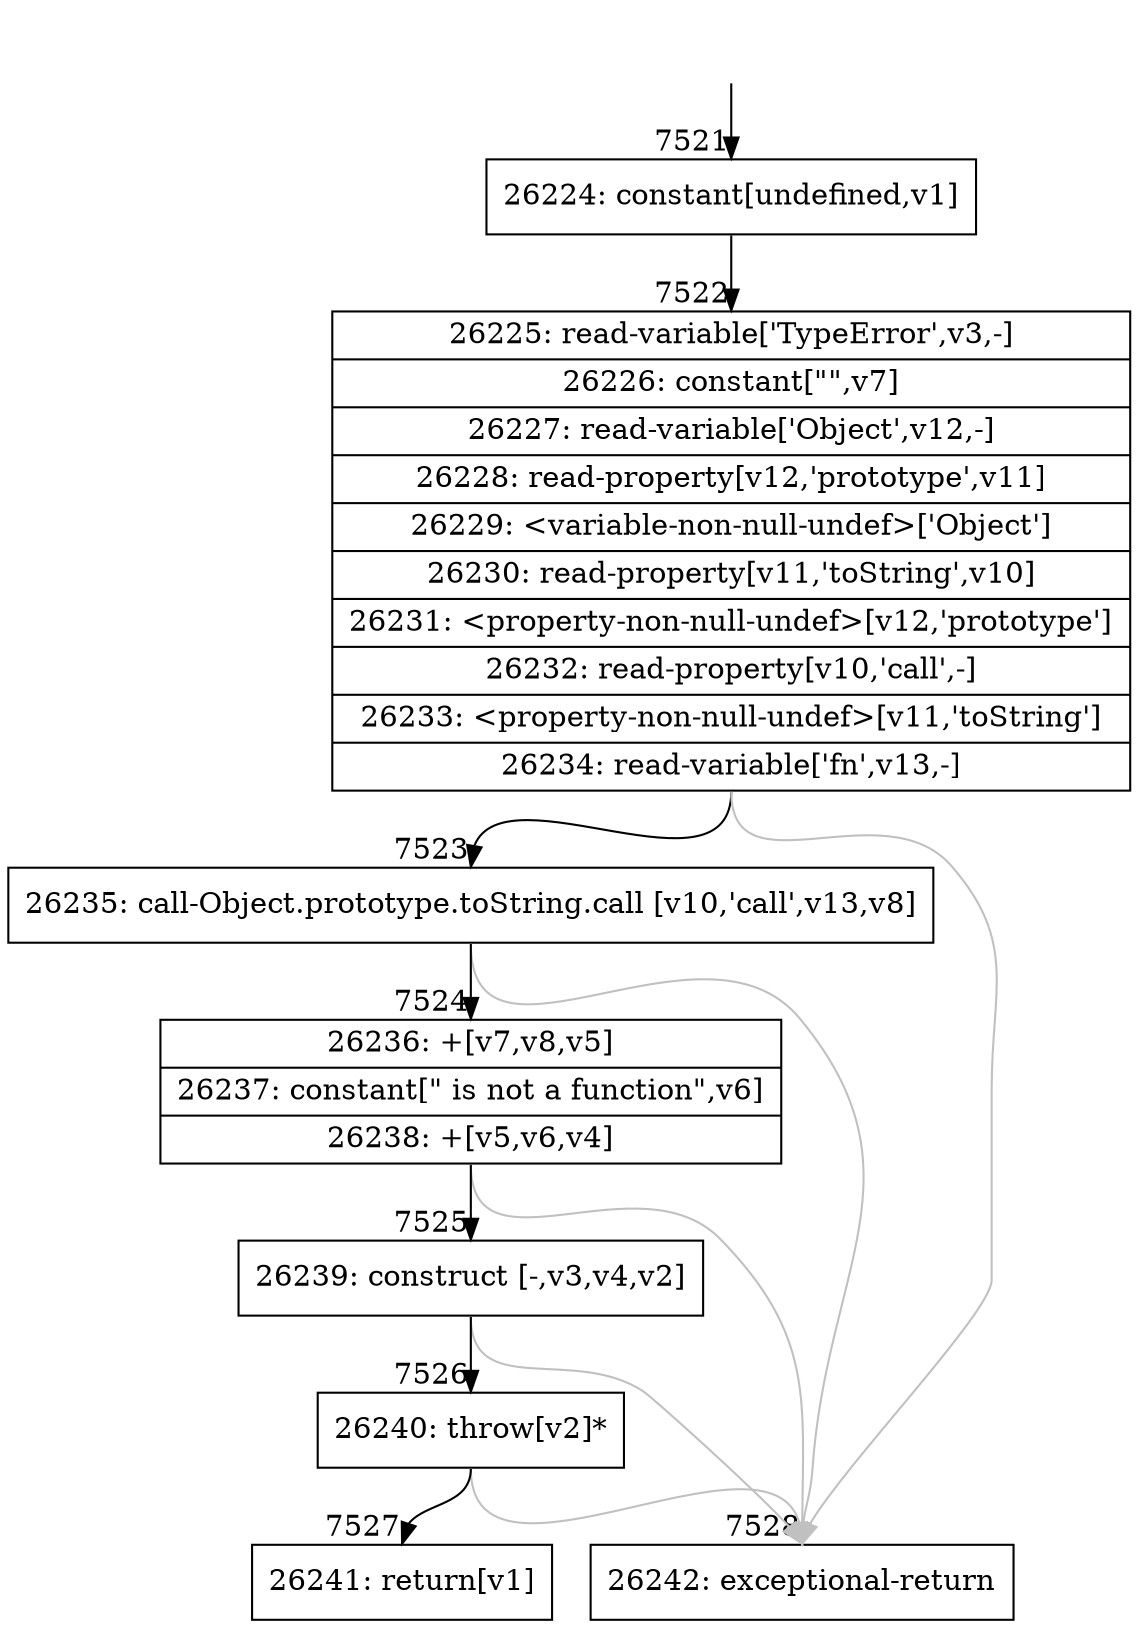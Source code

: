 digraph {
rankdir="TD"
BB_entry629[shape=none,label=""];
BB_entry629 -> BB7521 [tailport=s, headport=n, headlabel="    7521"]
BB7521 [shape=record label="{26224: constant[undefined,v1]}" ] 
BB7521 -> BB7522 [tailport=s, headport=n, headlabel="      7522"]
BB7522 [shape=record label="{26225: read-variable['TypeError',v3,-]|26226: constant[\"\",v7]|26227: read-variable['Object',v12,-]|26228: read-property[v12,'prototype',v11]|26229: \<variable-non-null-undef\>['Object']|26230: read-property[v11,'toString',v10]|26231: \<property-non-null-undef\>[v12,'prototype']|26232: read-property[v10,'call',-]|26233: \<property-non-null-undef\>[v11,'toString']|26234: read-variable['fn',v13,-]}" ] 
BB7522 -> BB7523 [tailport=s, headport=n, headlabel="      7523"]
BB7522 -> BB7528 [tailport=s, headport=n, color=gray, headlabel="      7528"]
BB7523 [shape=record label="{26235: call-Object.prototype.toString.call [v10,'call',v13,v8]}" ] 
BB7523 -> BB7524 [tailport=s, headport=n, headlabel="      7524"]
BB7523 -> BB7528 [tailport=s, headport=n, color=gray]
BB7524 [shape=record label="{26236: +[v7,v8,v5]|26237: constant[\" is not a function\",v6]|26238: +[v5,v6,v4]}" ] 
BB7524 -> BB7525 [tailport=s, headport=n, headlabel="      7525"]
BB7524 -> BB7528 [tailport=s, headport=n, color=gray]
BB7525 [shape=record label="{26239: construct [-,v3,v4,v2]}" ] 
BB7525 -> BB7526 [tailport=s, headport=n, headlabel="      7526"]
BB7525 -> BB7528 [tailport=s, headport=n, color=gray]
BB7526 [shape=record label="{26240: throw[v2]*}" ] 
BB7526 -> BB7527 [tailport=s, headport=n, headlabel="      7527"]
BB7526 -> BB7528 [tailport=s, headport=n, color=gray]
BB7527 [shape=record label="{26241: return[v1]}" ] 
BB7528 [shape=record label="{26242: exceptional-return}" ] 
//#$~ 13896
}
